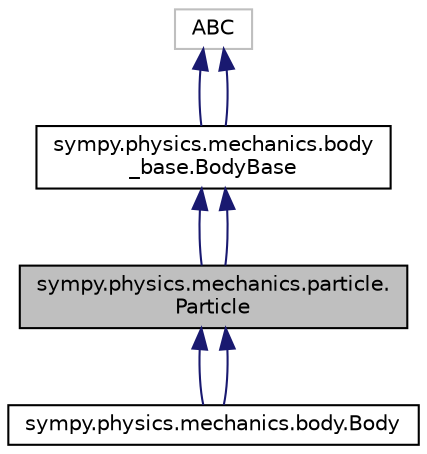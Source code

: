 digraph "sympy.physics.mechanics.particle.Particle"
{
 // LATEX_PDF_SIZE
  edge [fontname="Helvetica",fontsize="10",labelfontname="Helvetica",labelfontsize="10"];
  node [fontname="Helvetica",fontsize="10",shape=record];
  Node1 [label="sympy.physics.mechanics.particle.\lParticle",height=0.2,width=0.4,color="black", fillcolor="grey75", style="filled", fontcolor="black",tooltip=" "];
  Node2 -> Node1 [dir="back",color="midnightblue",fontsize="10",style="solid",fontname="Helvetica"];
  Node2 [label="sympy.physics.mechanics.body\l_base.BodyBase",height=0.2,width=0.4,color="black", fillcolor="white", style="filled",URL="$classsympy_1_1physics_1_1mechanics_1_1body__base_1_1BodyBase.html",tooltip=" "];
  Node3 -> Node2 [dir="back",color="midnightblue",fontsize="10",style="solid",fontname="Helvetica"];
  Node3 [label="ABC",height=0.2,width=0.4,color="grey75", fillcolor="white", style="filled",tooltip=" "];
  Node3 -> Node2 [dir="back",color="midnightblue",fontsize="10",style="solid",fontname="Helvetica"];
  Node2 -> Node1 [dir="back",color="midnightblue",fontsize="10",style="solid",fontname="Helvetica"];
  Node1 -> Node4 [dir="back",color="midnightblue",fontsize="10",style="solid",fontname="Helvetica"];
  Node4 [label="sympy.physics.mechanics.body.Body",height=0.2,width=0.4,color="black", fillcolor="white", style="filled",URL="$classsympy_1_1physics_1_1mechanics_1_1body_1_1Body.html",tooltip=" "];
  Node1 -> Node4 [dir="back",color="midnightblue",fontsize="10",style="solid",fontname="Helvetica"];
}
